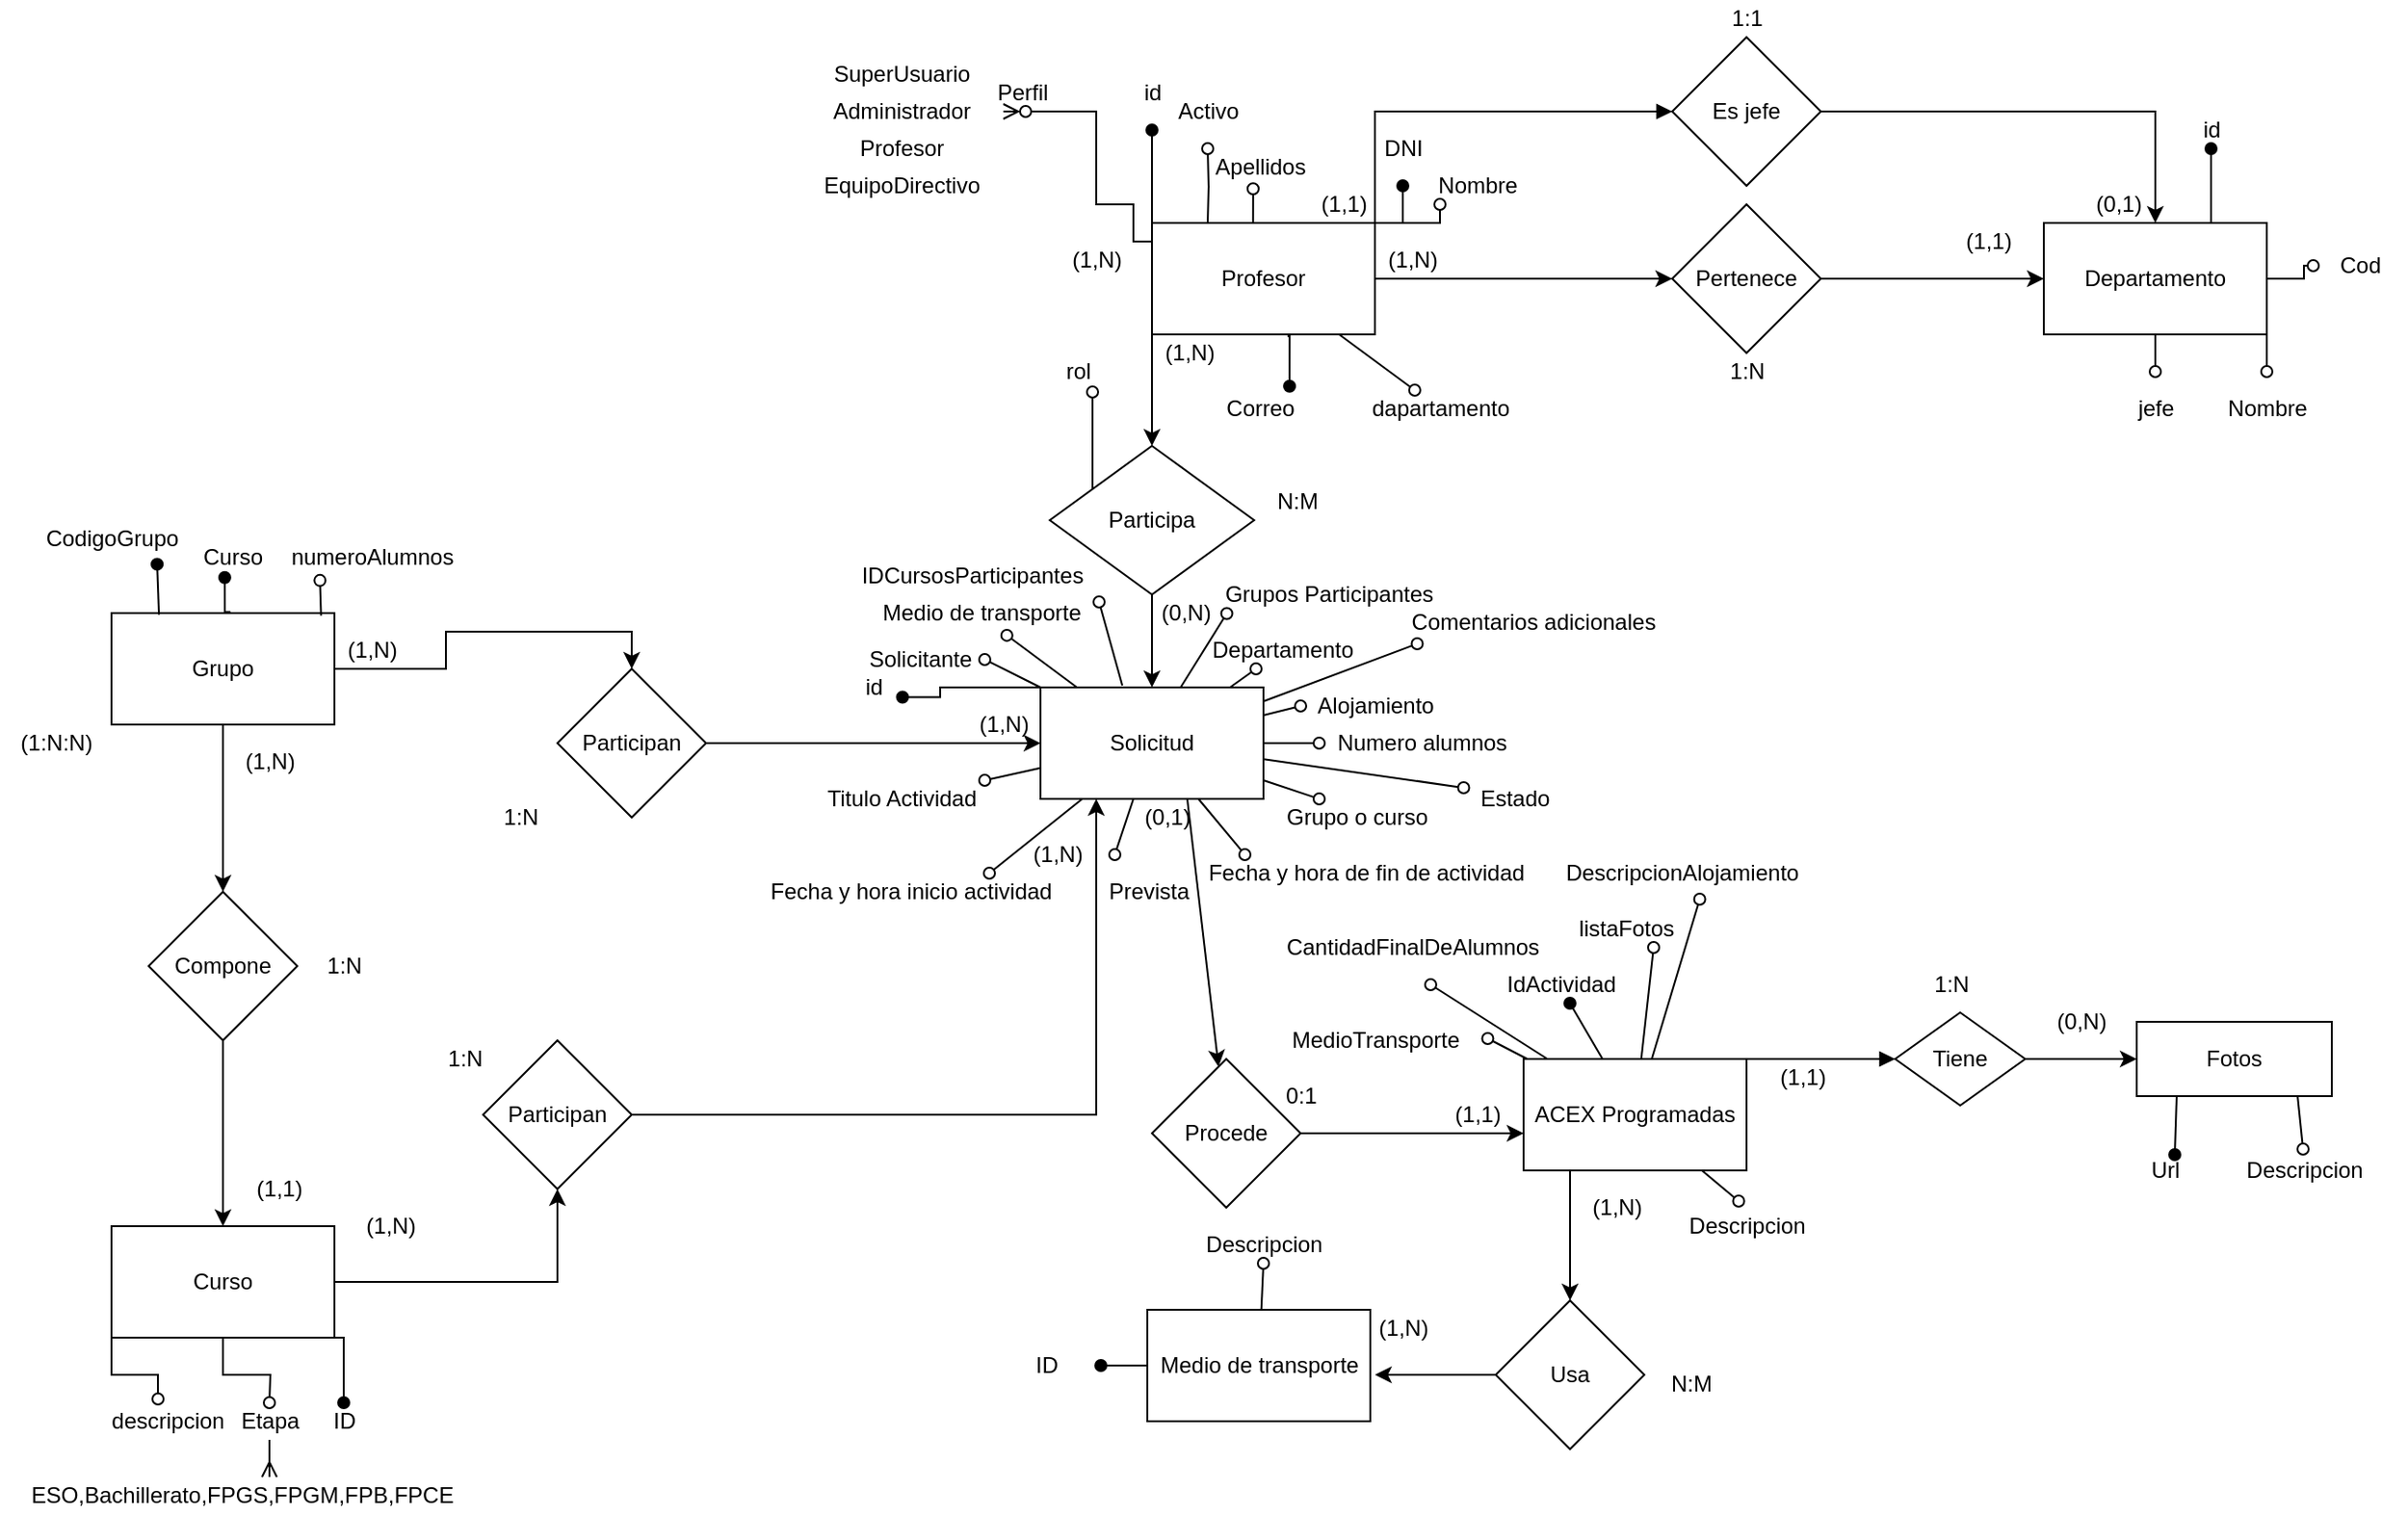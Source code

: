 <mxfile version="19.0.2" type="device"><diagram id="R2lEEEUBdFMjLlhIrx00" name="Page-1"><mxGraphModel dx="3362" dy="1965" grid="1" gridSize="10" guides="1" tooltips="1" connect="1" arrows="1" fold="1" page="1" pageScale="1" pageWidth="850" pageHeight="1100" math="0" shadow="0" extFonts="Permanent Marker^https://fonts.googleapis.com/css?family=Permanent+Marker"><root><mxCell id="0"/><mxCell id="1" parent="0"/><mxCell id="JxSoEKTKCqCzWXoLidXe-54" style="edgeStyle=orthogonalEdgeStyle;rounded=0;orthogonalLoop=1;jettySize=auto;html=1;endArrow=oval;endFill=1;entryX=0.831;entryY=-0.105;entryDx=0;entryDy=0;entryPerimeter=0;exitX=0.608;exitY=1.017;exitDx=0;exitDy=0;exitPerimeter=0;" parent="1" source="JxSoEKTKCqCzWXoLidXe-1" target="JxSoEKTKCqCzWXoLidXe-55" edge="1"><mxGeometry relative="1" as="geometry"><mxPoint x="-730" y="90" as="targetPoint"/></mxGeometry></mxCell><mxCell id="JxSoEKTKCqCzWXoLidXe-56" style="edgeStyle=orthogonalEdgeStyle;rounded=0;orthogonalLoop=1;jettySize=auto;html=1;endArrow=ERzeroToMany;endFill=0;" parent="1" source="JxSoEKTKCqCzWXoLidXe-1" edge="1"><mxGeometry relative="1" as="geometry"><mxPoint x="-770" as="targetPoint"/><Array as="points"><mxPoint x="-700" y="70"/><mxPoint x="-700" y="50"/><mxPoint x="-720" y="50"/><mxPoint x="-720"/></Array></mxGeometry></mxCell><mxCell id="JxSoEKTKCqCzWXoLidXe-62" style="edgeStyle=orthogonalEdgeStyle;rounded=0;orthogonalLoop=1;jettySize=auto;html=1;endArrow=oval;endFill=0;" parent="1" edge="1"><mxGeometry relative="1" as="geometry"><mxPoint x="-660" y="20" as="targetPoint"/><mxPoint x="-660" y="60" as="sourcePoint"/></mxGeometry></mxCell><mxCell id="JxSoEKTKCqCzWXoLidXe-126" style="edgeStyle=none;rounded=0;orthogonalLoop=1;jettySize=auto;html=1;entryX=0;entryY=0.5;entryDx=0;entryDy=0;endArrow=block;endFill=1;exitX=1;exitY=0;exitDx=0;exitDy=0;" parent="1" source="JxSoEKTKCqCzWXoLidXe-1" target="JxSoEKTKCqCzWXoLidXe-2" edge="1"><mxGeometry relative="1" as="geometry"><Array as="points"><mxPoint x="-570"/></Array></mxGeometry></mxCell><mxCell id="JxSoEKTKCqCzWXoLidXe-196" style="edgeStyle=none;rounded=0;orthogonalLoop=1;jettySize=auto;html=1;endArrow=oval;endFill=0;" parent="1" source="JxSoEKTKCqCzWXoLidXe-1" target="JxSoEKTKCqCzWXoLidXe-195" edge="1"><mxGeometry relative="1" as="geometry"/></mxCell><mxCell id="JxSoEKTKCqCzWXoLidXe-1" value="Profesor&lt;br&gt;" style="whiteSpace=wrap;html=1;" parent="1" vertex="1"><mxGeometry x="-690" y="60" width="120" height="60" as="geometry"/></mxCell><mxCell id="JxSoEKTKCqCzWXoLidXe-2" value="Es jefe" style="rhombus;whiteSpace=wrap;html=1;" parent="1" vertex="1"><mxGeometry x="-410" y="-40" width="80" height="80" as="geometry"/></mxCell><mxCell id="JxSoEKTKCqCzWXoLidXe-65" style="edgeStyle=orthogonalEdgeStyle;rounded=0;orthogonalLoop=1;jettySize=auto;html=1;exitX=0.75;exitY=0;exitDx=0;exitDy=0;endArrow=oval;endFill=1;" parent="1" source="JxSoEKTKCqCzWXoLidXe-3" edge="1"><mxGeometry relative="1" as="geometry"><mxPoint x="-120" y="20" as="targetPoint"/></mxGeometry></mxCell><mxCell id="JxSoEKTKCqCzWXoLidXe-69" style="edgeStyle=orthogonalEdgeStyle;rounded=0;orthogonalLoop=1;jettySize=auto;html=1;endArrow=oval;endFill=0;" parent="1" source="JxSoEKTKCqCzWXoLidXe-3" edge="1"><mxGeometry relative="1" as="geometry"><mxPoint x="-150" y="140" as="targetPoint"/></mxGeometry></mxCell><mxCell id="JxSoEKTKCqCzWXoLidXe-70" style="edgeStyle=orthogonalEdgeStyle;rounded=0;orthogonalLoop=1;jettySize=auto;html=1;endArrow=oval;endFill=0;exitX=1;exitY=1;exitDx=0;exitDy=0;" parent="1" source="JxSoEKTKCqCzWXoLidXe-3" edge="1"><mxGeometry relative="1" as="geometry"><mxPoint x="-90" y="140" as="targetPoint"/></mxGeometry></mxCell><mxCell id="nz0Y289A8d1EXAlMqCCZ-2" style="edgeStyle=orthogonalEdgeStyle;rounded=0;orthogonalLoop=1;jettySize=auto;html=1;endArrow=oval;endFill=0;" parent="1" source="JxSoEKTKCqCzWXoLidXe-3" target="nz0Y289A8d1EXAlMqCCZ-1" edge="1"><mxGeometry relative="1" as="geometry"/></mxCell><mxCell id="JxSoEKTKCqCzWXoLidXe-3" value="Departamento" style="rounded=0;whiteSpace=wrap;html=1;" parent="1" vertex="1"><mxGeometry x="-210" y="60" width="120" height="60" as="geometry"/></mxCell><mxCell id="JxSoEKTKCqCzWXoLidXe-105" style="edgeStyle=none;rounded=0;orthogonalLoop=1;jettySize=auto;html=1;entryX=0.5;entryY=0;entryDx=0;entryDy=0;endArrow=classic;endFill=1;" parent="1" target="JxSoEKTKCqCzWXoLidXe-104" edge="1"><mxGeometry relative="1" as="geometry"><mxPoint x="-465" y="570" as="sourcePoint"/></mxGeometry></mxCell><mxCell id="JxSoEKTKCqCzWXoLidXe-121" style="edgeStyle=none;rounded=0;orthogonalLoop=1;jettySize=auto;html=1;entryX=0;entryY=0.5;entryDx=0;entryDy=0;endArrow=block;endFill=1;exitX=1;exitY=0;exitDx=0;exitDy=0;" parent="1" source="JxSoEKTKCqCzWXoLidXe-4" target="JxSoEKTKCqCzWXoLidXe-120" edge="1"><mxGeometry relative="1" as="geometry"><Array as="points"/></mxGeometry></mxCell><mxCell id="JxSoEKTKCqCzWXoLidXe-232" style="edgeStyle=none;rounded=0;orthogonalLoop=1;jettySize=auto;html=1;entryX=0.571;entryY=1;entryDx=0;entryDy=0;entryPerimeter=0;endArrow=oval;endFill=1;" parent="1" source="JxSoEKTKCqCzWXoLidXe-4" target="JxSoEKTKCqCzWXoLidXe-231" edge="1"><mxGeometry relative="1" as="geometry"/></mxCell><mxCell id="JxSoEKTKCqCzWXoLidXe-233" style="edgeStyle=none;rounded=0;orthogonalLoop=1;jettySize=auto;html=1;endArrow=oval;endFill=0;exitX=0.367;exitY=-0.017;exitDx=0;exitDy=0;exitPerimeter=0;entryX=1.031;entryY=1.2;entryDx=0;entryDy=0;entryPerimeter=0;" parent="1" source="JxSoEKTKCqCzWXoLidXe-96" target="JxSoEKTKCqCzWXoLidXe-234" edge="1"><mxGeometry relative="1" as="geometry"><mxPoint x="-520" y="590" as="targetPoint"/></mxGeometry></mxCell><mxCell id="JxSoEKTKCqCzWXoLidXe-235" style="edgeStyle=none;rounded=0;orthogonalLoop=1;jettySize=auto;html=1;endArrow=oval;endFill=0;entryX=0.079;entryY=1.012;entryDx=0;entryDy=0;entryPerimeter=0;exitX=0.621;exitY=0.025;exitDx=0;exitDy=0;exitPerimeter=0;" parent="1" source="JxSoEKTKCqCzWXoLidXe-96" target="JxSoEKTKCqCzWXoLidXe-236" edge="1"><mxGeometry relative="1" as="geometry"><mxPoint x="-330" y="510" as="targetPoint"/></mxGeometry></mxCell><mxCell id="JxSoEKTKCqCzWXoLidXe-263" style="edgeStyle=none;rounded=0;orthogonalLoop=1;jettySize=auto;html=1;endArrow=oval;endFill=0;" parent="1" source="JxSoEKTKCqCzWXoLidXe-4" edge="1"><mxGeometry relative="1" as="geometry"><mxPoint x="-420" y="450" as="targetPoint"/></mxGeometry></mxCell><mxCell id="JxSoEKTKCqCzWXoLidXe-266" style="edgeStyle=none;rounded=0;orthogonalLoop=1;jettySize=auto;html=1;endArrow=oval;endFill=0;entryX=1.052;entryY=0.45;entryDx=0;entryDy=0;entryPerimeter=0;" parent="1" source="JxSoEKTKCqCzWXoLidXe-4" target="JxSoEKTKCqCzWXoLidXe-265" edge="1"><mxGeometry relative="1" as="geometry"><mxPoint x="-520" y="550" as="targetPoint"/></mxGeometry></mxCell><mxCell id="JxSoEKTKCqCzWXoLidXe-267" style="edgeStyle=none;rounded=0;orthogonalLoop=1;jettySize=auto;html=1;endArrow=oval;endFill=0;entryX=0.57;entryY=1.2;entryDx=0;entryDy=0;entryPerimeter=0;" parent="1" source="JxSoEKTKCqCzWXoLidXe-4" target="JxSoEKTKCqCzWXoLidXe-268" edge="1"><mxGeometry relative="1" as="geometry"><mxPoint x="-380" y="430" as="targetPoint"/></mxGeometry></mxCell><mxCell id="JxSoEKTKCqCzWXoLidXe-269" style="edgeStyle=none;rounded=0;orthogonalLoop=1;jettySize=auto;html=1;endArrow=oval;endFill=0;entryX=0.447;entryY=-0.175;entryDx=0;entryDy=0;entryPerimeter=0;" parent="1" source="JxSoEKTKCqCzWXoLidXe-4" target="JxSoEKTKCqCzWXoLidXe-270" edge="1"><mxGeometry relative="1" as="geometry"><mxPoint x="-440" y="590" as="targetPoint"/></mxGeometry></mxCell><mxCell id="JxSoEKTKCqCzWXoLidXe-272" style="edgeStyle=none;rounded=0;orthogonalLoop=1;jettySize=auto;html=1;endArrow=oval;endFill=0;" parent="1" source="JxSoEKTKCqCzWXoLidXe-4" edge="1"><mxGeometry relative="1" as="geometry"><mxPoint x="-540" y="470" as="targetPoint"/></mxGeometry></mxCell><mxCell id="JxSoEKTKCqCzWXoLidXe-4" value="ACEX Programadas" style="whiteSpace=wrap;html=1;" parent="1" vertex="1"><mxGeometry x="-490" y="510" width="120" height="60" as="geometry"/></mxCell><mxCell id="qPBeBqtvpuFRWFY06QNm-8" style="edgeStyle=orthogonalEdgeStyle;rounded=0;orthogonalLoop=1;jettySize=auto;html=1;entryX=0.767;entryY=1.05;entryDx=0;entryDy=0;entryPerimeter=0;endArrow=oval;endFill=0;" parent="1" source="JxSoEKTKCqCzWXoLidXe-5" target="qPBeBqtvpuFRWFY06QNm-1" edge="1"><mxGeometry relative="1" as="geometry"><Array as="points"><mxPoint x="-722" y="180"/><mxPoint x="-722" y="180"/></Array></mxGeometry></mxCell><mxCell id="JxSoEKTKCqCzWXoLidXe-5" value="Participa" style="rhombus;whiteSpace=wrap;html=1;" parent="1" vertex="1"><mxGeometry x="-745" y="180" width="110" height="80" as="geometry"/></mxCell><mxCell id="qPBeBqtvpuFRWFY06QNm-18" style="edgeStyle=orthogonalEdgeStyle;rounded=0;orthogonalLoop=1;jettySize=auto;html=1;entryX=0.5;entryY=0;entryDx=0;entryDy=0;endArrow=classic;endFill=1;" parent="1" source="JxSoEKTKCqCzWXoLidXe-11" target="qPBeBqtvpuFRWFY06QNm-15" edge="1"><mxGeometry relative="1" as="geometry"/></mxCell><mxCell id="JxSoEKTKCqCzWXoLidXe-11" value="Grupo&lt;br&gt;" style="whiteSpace=wrap;html=1;" parent="1" vertex="1"><mxGeometry x="-1250" y="270" width="120" height="60" as="geometry"/></mxCell><mxCell id="JxSoEKTKCqCzWXoLidXe-12" value="Compone&lt;br&gt;" style="rhombus;whiteSpace=wrap;html=1;" parent="1" vertex="1"><mxGeometry x="-1230" y="420" width="80" height="80" as="geometry"/></mxCell><mxCell id="JxSoEKTKCqCzWXoLidXe-73" style="edgeStyle=orthogonalEdgeStyle;rounded=0;orthogonalLoop=1;jettySize=auto;html=1;endArrow=oval;endFill=0;" parent="1" source="JxSoEKTKCqCzWXoLidXe-13" edge="1"><mxGeometry relative="1" as="geometry"><mxPoint x="-1165" y="695" as="targetPoint"/></mxGeometry></mxCell><mxCell id="JxSoEKTKCqCzWXoLidXe-76" style="edgeStyle=orthogonalEdgeStyle;rounded=0;orthogonalLoop=1;jettySize=auto;html=1;endArrow=oval;endFill=0;exitX=0;exitY=1;exitDx=0;exitDy=0;entryX=0.438;entryY=-0.1;entryDx=0;entryDy=0;entryPerimeter=0;" parent="1" source="JxSoEKTKCqCzWXoLidXe-13" target="JxSoEKTKCqCzWXoLidXe-75" edge="1"><mxGeometry relative="1" as="geometry"><mxPoint x="-1225" y="685" as="targetPoint"/></mxGeometry></mxCell><mxCell id="qPBeBqtvpuFRWFY06QNm-17" style="edgeStyle=orthogonalEdgeStyle;rounded=0;orthogonalLoop=1;jettySize=auto;html=1;endArrow=classic;endFill=1;" parent="1" source="JxSoEKTKCqCzWXoLidXe-13" target="qPBeBqtvpuFRWFY06QNm-16" edge="1"><mxGeometry relative="1" as="geometry"/></mxCell><mxCell id="JxSoEKTKCqCzWXoLidXe-13" value="Curso" style="whiteSpace=wrap;html=1;rotation=0;" parent="1" vertex="1"><mxGeometry x="-1250" y="600" width="120" height="60" as="geometry"/></mxCell><mxCell id="JxSoEKTKCqCzWXoLidXe-15" value="" style="endArrow=classic;html=1;rounded=0;entryX=0.5;entryY=0;entryDx=0;entryDy=0;exitX=1;exitY=0.5;exitDx=0;exitDy=0;" parent="1" source="JxSoEKTKCqCzWXoLidXe-2" target="JxSoEKTKCqCzWXoLidXe-3" edge="1"><mxGeometry width="50" height="50" relative="1" as="geometry"><mxPoint x="-440" y="380" as="sourcePoint"/><mxPoint x="-390" y="330" as="targetPoint"/><Array as="points"><mxPoint x="-150"/></Array></mxGeometry></mxCell><mxCell id="JxSoEKTKCqCzWXoLidXe-16" value="Pertenece" style="rhombus;whiteSpace=wrap;html=1;" parent="1" vertex="1"><mxGeometry x="-410" y="50" width="80" height="80" as="geometry"/></mxCell><mxCell id="JxSoEKTKCqCzWXoLidXe-17" value="" style="endArrow=classic;html=1;rounded=0;entryX=0;entryY=0.5;entryDx=0;entryDy=0;exitX=1;exitY=0.5;exitDx=0;exitDy=0;" parent="1" source="JxSoEKTKCqCzWXoLidXe-1" target="JxSoEKTKCqCzWXoLidXe-16" edge="1"><mxGeometry width="50" height="50" relative="1" as="geometry"><mxPoint x="390" y="430" as="sourcePoint"/><mxPoint x="440" y="380" as="targetPoint"/></mxGeometry></mxCell><mxCell id="JxSoEKTKCqCzWXoLidXe-18" value="" style="endArrow=classic;html=1;rounded=0;entryX=0;entryY=0.5;entryDx=0;entryDy=0;exitX=1;exitY=0.5;exitDx=0;exitDy=0;" parent="1" source="JxSoEKTKCqCzWXoLidXe-16" target="JxSoEKTKCqCzWXoLidXe-3" edge="1"><mxGeometry width="50" height="50" relative="1" as="geometry"><mxPoint x="-440" y="380" as="sourcePoint"/><mxPoint x="-390" y="330" as="targetPoint"/></mxGeometry></mxCell><mxCell id="JxSoEKTKCqCzWXoLidXe-21" value="" style="endArrow=classic;html=1;rounded=0;exitX=0.5;exitY=1;exitDx=0;exitDy=0;entryX=0.5;entryY=0;entryDx=0;entryDy=0;" parent="1" source="JxSoEKTKCqCzWXoLidXe-5" target="JxSoEKTKCqCzWXoLidXe-96" edge="1"><mxGeometry width="50" height="50" relative="1" as="geometry"><mxPoint x="-390" y="320" as="sourcePoint"/><mxPoint x="-770" y="290" as="targetPoint"/></mxGeometry></mxCell><mxCell id="JxSoEKTKCqCzWXoLidXe-25" value="" style="endArrow=classic;html=1;rounded=0;entryX=0.5;entryY=0;entryDx=0;entryDy=0;exitX=0.5;exitY=1;exitDx=0;exitDy=0;" parent="1" source="JxSoEKTKCqCzWXoLidXe-11" target="JxSoEKTKCqCzWXoLidXe-12" edge="1"><mxGeometry width="50" height="50" relative="1" as="geometry"><mxPoint x="-1185" y="320" as="sourcePoint"/><mxPoint x="-930" y="120" as="targetPoint"/></mxGeometry></mxCell><mxCell id="JxSoEKTKCqCzWXoLidXe-26" value="" style="endArrow=classic;html=1;rounded=0;exitX=0.5;exitY=1;exitDx=0;exitDy=0;entryX=0.5;entryY=0;entryDx=0;entryDy=0;" parent="1" source="JxSoEKTKCqCzWXoLidXe-12" target="JxSoEKTKCqCzWXoLidXe-13" edge="1"><mxGeometry width="50" height="50" relative="1" as="geometry"><mxPoint x="-1062" y="635" as="sourcePoint"/><mxPoint x="-1190" y="600" as="targetPoint"/></mxGeometry></mxCell><mxCell id="JxSoEKTKCqCzWXoLidXe-33" value="" style="endArrow=classic;html=1;rounded=0;entryX=0.5;entryY=0;entryDx=0;entryDy=0;exitX=0;exitY=1;exitDx=0;exitDy=0;" parent="1" source="JxSoEKTKCqCzWXoLidXe-1" target="JxSoEKTKCqCzWXoLidXe-5" edge="1"><mxGeometry width="50" height="50" relative="1" as="geometry"><mxPoint x="90" y="260" as="sourcePoint"/><mxPoint x="140" y="210" as="targetPoint"/></mxGeometry></mxCell><mxCell id="JxSoEKTKCqCzWXoLidXe-46" style="edgeStyle=orthogonalEdgeStyle;rounded=0;orthogonalLoop=1;jettySize=auto;html=1;endArrow=oval;endFill=1;" parent="1" edge="1"><mxGeometry relative="1" as="geometry"><mxPoint x="-555" y="40.0" as="targetPoint"/><mxPoint x="-570" y="60" as="sourcePoint"/></mxGeometry></mxCell><mxCell id="JxSoEKTKCqCzWXoLidXe-48" style="edgeStyle=orthogonalEdgeStyle;rounded=0;orthogonalLoop=1;jettySize=auto;html=1;endArrow=oval;endFill=0;exitX=1;exitY=0.5;exitDx=0;exitDy=0;" parent="1" source="JxSoEKTKCqCzWXoLidXe-1" edge="1"><mxGeometry relative="1" as="geometry"><mxPoint x="-535" y="50.0" as="targetPoint"/><Array as="points"><mxPoint x="-570" y="60"/><mxPoint x="-535" y="60"/></Array><mxPoint x="-534.947" y="90.0" as="sourcePoint"/></mxGeometry></mxCell><mxCell id="JxSoEKTKCqCzWXoLidXe-47" value="DNI" style="text;html=1;align=center;verticalAlign=middle;resizable=0;points=[];autosize=1;strokeColor=none;fillColor=none;" parent="1" vertex="1"><mxGeometry x="-575" y="10.0" width="40" height="20" as="geometry"/></mxCell><mxCell id="JxSoEKTKCqCzWXoLidXe-49" value="Nombre" style="text;html=1;align=center;verticalAlign=middle;resizable=0;points=[];autosize=1;strokeColor=none;fillColor=none;" parent="1" vertex="1"><mxGeometry x="-545" y="30.0" width="60" height="20" as="geometry"/></mxCell><mxCell id="JxSoEKTKCqCzWXoLidXe-50" style="edgeStyle=orthogonalEdgeStyle;rounded=0;orthogonalLoop=1;jettySize=auto;html=1;endArrow=oval;endFill=0;entryX=0.449;entryY=1.082;entryDx=0;entryDy=0;entryPerimeter=0;" parent="1" target="JxSoEKTKCqCzWXoLidXe-51" edge="1"><mxGeometry relative="1" as="geometry"><mxPoint x="-585" y="50.0" as="targetPoint"/><mxPoint x="-598" y="60" as="sourcePoint"/><Array as="points"><mxPoint x="-585" y="60"/><mxPoint x="-598" y="60"/></Array></mxGeometry></mxCell><mxCell id="JxSoEKTKCqCzWXoLidXe-51" value="Apellidos" style="text;html=1;align=center;verticalAlign=middle;resizable=0;points=[];autosize=1;strokeColor=none;fillColor=none;" parent="1" vertex="1"><mxGeometry x="-662.5" y="20.0" width="60" height="20" as="geometry"/></mxCell><mxCell id="JxSoEKTKCqCzWXoLidXe-52" style="edgeStyle=orthogonalEdgeStyle;rounded=0;orthogonalLoop=1;jettySize=auto;html=1;endArrow=oval;endFill=1;" parent="1" edge="1"><mxGeometry relative="1" as="geometry"><mxPoint x="-690" y="10" as="targetPoint"/><mxPoint x="-690" y="60" as="sourcePoint"/></mxGeometry></mxCell><mxCell id="JxSoEKTKCqCzWXoLidXe-53" value="id" style="text;html=1;align=center;verticalAlign=middle;resizable=0;points=[];autosize=1;strokeColor=none;fillColor=none;" parent="1" vertex="1"><mxGeometry x="-700" y="-20" width="20" height="20" as="geometry"/></mxCell><mxCell id="JxSoEKTKCqCzWXoLidXe-55" value="Correo" style="text;html=1;align=center;verticalAlign=middle;resizable=0;points=[];autosize=1;strokeColor=none;fillColor=none;" parent="1" vertex="1"><mxGeometry x="-657.5" y="150" width="50" height="20" as="geometry"/></mxCell><mxCell id="JxSoEKTKCqCzWXoLidXe-57" value="SuperUsuario" style="text;html=1;align=center;verticalAlign=middle;resizable=0;points=[];autosize=1;strokeColor=none;fillColor=none;" parent="1" vertex="1"><mxGeometry x="-870" y="-30" width="90" height="20" as="geometry"/></mxCell><mxCell id="JxSoEKTKCqCzWXoLidXe-59" value="Administrador" style="text;html=1;align=center;verticalAlign=middle;resizable=0;points=[];autosize=1;strokeColor=none;fillColor=none;" parent="1" vertex="1"><mxGeometry x="-870" y="-10" width="90" height="20" as="geometry"/></mxCell><mxCell id="JxSoEKTKCqCzWXoLidXe-60" value="EquipoDirectivo" style="text;html=1;align=center;verticalAlign=middle;resizable=0;points=[];autosize=1;strokeColor=none;fillColor=none;" parent="1" vertex="1"><mxGeometry x="-875" y="30" width="100" height="20" as="geometry"/></mxCell><mxCell id="JxSoEKTKCqCzWXoLidXe-61" value="Profesor" style="text;html=1;align=center;verticalAlign=middle;resizable=0;points=[];autosize=1;strokeColor=none;fillColor=none;" parent="1" vertex="1"><mxGeometry x="-855" y="10" width="60" height="20" as="geometry"/></mxCell><mxCell id="JxSoEKTKCqCzWXoLidXe-63" value="Activo" style="text;html=1;align=center;verticalAlign=middle;resizable=0;points=[];autosize=1;strokeColor=none;fillColor=none;" parent="1" vertex="1"><mxGeometry x="-685" y="-10" width="50" height="20" as="geometry"/></mxCell><mxCell id="JxSoEKTKCqCzWXoLidXe-64" value="id" style="text;html=1;align=center;verticalAlign=middle;resizable=0;points=[];autosize=1;strokeColor=none;fillColor=none;" parent="1" vertex="1"><mxGeometry x="-130" width="20" height="20" as="geometry"/></mxCell><mxCell id="JxSoEKTKCqCzWXoLidXe-66" value="jefe" style="text;html=1;align=center;verticalAlign=middle;resizable=0;points=[];autosize=1;strokeColor=none;fillColor=none;" parent="1" vertex="1"><mxGeometry x="-165" y="150" width="30" height="20" as="geometry"/></mxCell><mxCell id="JxSoEKTKCqCzWXoLidXe-72" value="Nombre" style="text;html=1;align=center;verticalAlign=middle;resizable=0;points=[];autosize=1;strokeColor=none;fillColor=none;" parent="1" vertex="1"><mxGeometry x="-120" y="150" width="60" height="20" as="geometry"/></mxCell><mxCell id="JxSoEKTKCqCzWXoLidXe-82" style="edgeStyle=orthogonalEdgeStyle;rounded=0;orthogonalLoop=1;jettySize=auto;html=1;endArrow=ERmany;endFill=0;" parent="1" source="JxSoEKTKCqCzWXoLidXe-74" edge="1"><mxGeometry relative="1" as="geometry"><mxPoint x="-1165" y="735" as="targetPoint"/></mxGeometry></mxCell><mxCell id="JxSoEKTKCqCzWXoLidXe-74" value="Etapa" style="text;html=1;align=center;verticalAlign=middle;resizable=0;points=[];autosize=1;strokeColor=none;fillColor=none;" parent="1" vertex="1"><mxGeometry x="-1190" y="695" width="50" height="20" as="geometry"/></mxCell><mxCell id="JxSoEKTKCqCzWXoLidXe-75" value="descripcion" style="text;html=1;align=center;verticalAlign=middle;resizable=0;points=[];autosize=1;strokeColor=none;fillColor=none;" parent="1" vertex="1"><mxGeometry x="-1260" y="695" width="80" height="20" as="geometry"/></mxCell><mxCell id="JxSoEKTKCqCzWXoLidXe-79" style="edgeStyle=orthogonalEdgeStyle;rounded=0;orthogonalLoop=1;jettySize=auto;html=1;endArrow=oval;endFill=1;" parent="1" edge="1"><mxGeometry relative="1" as="geometry"><mxPoint x="-1125" y="695" as="targetPoint"/><mxPoint x="-1130" y="660" as="sourcePoint"/></mxGeometry></mxCell><mxCell id="JxSoEKTKCqCzWXoLidXe-81" value="ID" style="text;html=1;align=center;verticalAlign=middle;resizable=0;points=[];autosize=1;strokeColor=none;fillColor=none;" parent="1" vertex="1"><mxGeometry x="-1140" y="695" width="30" height="20" as="geometry"/></mxCell><mxCell id="JxSoEKTKCqCzWXoLidXe-83" value="ESO,Bachillerato,FPGS,FPGM,FPB,FPCE" style="text;html=1;align=center;verticalAlign=middle;resizable=0;points=[];autosize=1;strokeColor=none;fillColor=none;" parent="1" vertex="1"><mxGeometry x="-1300" y="735" width="240" height="20" as="geometry"/></mxCell><mxCell id="JxSoEKTKCqCzWXoLidXe-84" value="Perfil" style="text;html=1;align=center;verticalAlign=middle;resizable=0;points=[];autosize=1;strokeColor=none;fillColor=none;" parent="1" vertex="1"><mxGeometry x="-780" y="-20" width="40" height="20" as="geometry"/></mxCell><mxCell id="JxSoEKTKCqCzWXoLidXe-85" value="numeroAlumnos" style="text;html=1;align=center;verticalAlign=middle;resizable=0;points=[];autosize=1;strokeColor=none;fillColor=none;" parent="1" vertex="1"><mxGeometry x="-1160" y="230" width="100" height="20" as="geometry"/></mxCell><mxCell id="JxSoEKTKCqCzWXoLidXe-86" value="Curso" style="text;html=1;align=center;verticalAlign=middle;resizable=0;points=[];autosize=1;strokeColor=none;fillColor=none;" parent="1" vertex="1"><mxGeometry x="-1210" y="230" width="50" height="20" as="geometry"/></mxCell><mxCell id="JxSoEKTKCqCzWXoLidXe-87" value="CodigoGrupo" style="text;html=1;align=center;verticalAlign=middle;resizable=0;points=[];autosize=1;strokeColor=none;fillColor=none;" parent="1" vertex="1"><mxGeometry x="-1295" y="220" width="90" height="20" as="geometry"/></mxCell><mxCell id="JxSoEKTKCqCzWXoLidXe-90" style="edgeStyle=orthogonalEdgeStyle;rounded=0;orthogonalLoop=1;jettySize=auto;html=1;endArrow=oval;endFill=1;exitX=0.534;exitY=-0.011;exitDx=0;exitDy=0;entryX=0.419;entryY=1.044;entryDx=0;entryDy=0;entryPerimeter=0;exitPerimeter=0;" parent="1" source="JxSoEKTKCqCzWXoLidXe-11" target="JxSoEKTKCqCzWXoLidXe-86" edge="1"><mxGeometry relative="1" as="geometry"><mxPoint x="-1190.46" y="228" as="targetPoint"/><mxPoint x="-1190.5" y="200" as="sourcePoint"/></mxGeometry></mxCell><mxCell id="JxSoEKTKCqCzWXoLidXe-91" style="edgeStyle=orthogonalEdgeStyle;rounded=0;orthogonalLoop=1;jettySize=auto;html=1;endArrow=oval;endFill=0;exitX=0.94;exitY=0.023;exitDx=0;exitDy=0;entryX=0.222;entryY=1.121;entryDx=0;entryDy=0;entryPerimeter=0;exitPerimeter=0;" parent="1" source="JxSoEKTKCqCzWXoLidXe-11" target="JxSoEKTKCqCzWXoLidXe-85" edge="1"><mxGeometry relative="1" as="geometry"><mxPoint x="-1129.96" y="228" as="targetPoint"/><mxPoint x="-1130" y="200" as="sourcePoint"/></mxGeometry></mxCell><mxCell id="JxSoEKTKCqCzWXoLidXe-92" style="edgeStyle=orthogonalEdgeStyle;rounded=0;orthogonalLoop=1;jettySize=auto;html=1;endArrow=oval;endFill=1;exitX=0.213;exitY=0.015;exitDx=0;exitDy=0;entryX=0.773;entryY=1.185;entryDx=0;entryDy=0;entryPerimeter=0;exitPerimeter=0;" parent="1" source="JxSoEKTKCqCzWXoLidXe-11" target="JxSoEKTKCqCzWXoLidXe-87" edge="1"><mxGeometry relative="1" as="geometry"><mxPoint x="-1230" y="210" as="targetPoint"/><mxPoint x="-1230" y="200" as="sourcePoint"/></mxGeometry></mxCell><mxCell id="JxSoEKTKCqCzWXoLidXe-99" style="rounded=0;orthogonalLoop=1;jettySize=auto;html=1;endArrow=classic;endFill=1;" parent="1" target="JxSoEKTKCqCzWXoLidXe-98" edge="1"><mxGeometry relative="1" as="geometry"><mxPoint x="-671" y="370" as="sourcePoint"/></mxGeometry></mxCell><mxCell id="JxSoEKTKCqCzWXoLidXe-149" style="edgeStyle=none;rounded=0;orthogonalLoop=1;jettySize=auto;html=1;endArrow=oval;endFill=0;entryX=1;entryY=0.5;entryDx=0;entryDy=0;entryPerimeter=0;" parent="1" source="JxSoEKTKCqCzWXoLidXe-96" target="JxSoEKTKCqCzWXoLidXe-150" edge="1"><mxGeometry relative="1" as="geometry"><mxPoint x="-790.0" y="340" as="targetPoint"/></mxGeometry></mxCell><mxCell id="JxSoEKTKCqCzWXoLidXe-151" style="edgeStyle=none;rounded=0;orthogonalLoop=1;jettySize=auto;html=1;endArrow=oval;endFill=0;" parent="1" source="JxSoEKTKCqCzWXoLidXe-96" target="JxSoEKTKCqCzWXoLidXe-152" edge="1"><mxGeometry relative="1" as="geometry"><mxPoint x="-780.0" y="310" as="targetPoint"/></mxGeometry></mxCell><mxCell id="JxSoEKTKCqCzWXoLidXe-153" style="edgeStyle=none;rounded=0;orthogonalLoop=1;jettySize=auto;html=1;endArrow=oval;endFill=0;" parent="1" source="JxSoEKTKCqCzWXoLidXe-96" edge="1"><mxGeometry relative="1" as="geometry"><mxPoint x="-780.0" y="360" as="targetPoint"/></mxGeometry></mxCell><mxCell id="JxSoEKTKCqCzWXoLidXe-155" style="edgeStyle=none;rounded=0;orthogonalLoop=1;jettySize=auto;html=1;endArrow=oval;endFill=0;" parent="1" source="JxSoEKTKCqCzWXoLidXe-96" edge="1"><mxGeometry relative="1" as="geometry"><mxPoint x="-710" y="400" as="targetPoint"/></mxGeometry></mxCell><mxCell id="JxSoEKTKCqCzWXoLidXe-157" style="edgeStyle=none;rounded=0;orthogonalLoop=1;jettySize=auto;html=1;endArrow=oval;endFill=0;entryX=0.62;entryY=1.098;entryDx=0;entryDy=0;entryPerimeter=0;" parent="1" source="JxSoEKTKCqCzWXoLidXe-96" target="JxSoEKTKCqCzWXoLidXe-158" edge="1"><mxGeometry relative="1" as="geometry"><mxPoint x="-750" y="290.0" as="targetPoint"/></mxGeometry></mxCell><mxCell id="JxSoEKTKCqCzWXoLidXe-160" style="edgeStyle=none;rounded=0;orthogonalLoop=1;jettySize=auto;html=1;entryX=0.75;entryY=0;entryDx=0;entryDy=0;entryPerimeter=0;endArrow=oval;endFill=0;" parent="1" source="JxSoEKTKCqCzWXoLidXe-96" target="JxSoEKTKCqCzWXoLidXe-159" edge="1"><mxGeometry relative="1" as="geometry"/></mxCell><mxCell id="JxSoEKTKCqCzWXoLidXe-161" style="edgeStyle=none;rounded=0;orthogonalLoop=1;jettySize=auto;html=1;endArrow=oval;endFill=0;" parent="1" source="JxSoEKTKCqCzWXoLidXe-96" edge="1"><mxGeometry relative="1" as="geometry"><mxPoint x="-640" y="400" as="targetPoint"/></mxGeometry></mxCell><mxCell id="JxSoEKTKCqCzWXoLidXe-164" style="edgeStyle=none;rounded=0;orthogonalLoop=1;jettySize=auto;html=1;endArrow=oval;endFill=0;" parent="1" source="JxSoEKTKCqCzWXoLidXe-96" edge="1"><mxGeometry relative="1" as="geometry"><mxPoint x="-600" y="370" as="targetPoint"/></mxGeometry></mxCell><mxCell id="JxSoEKTKCqCzWXoLidXe-166" style="edgeStyle=none;rounded=0;orthogonalLoop=1;jettySize=auto;html=1;endArrow=oval;endFill=0;" parent="1" source="JxSoEKTKCqCzWXoLidXe-96" edge="1"><mxGeometry relative="1" as="geometry"><mxPoint x="-600" y="340.0" as="targetPoint"/></mxGeometry></mxCell><mxCell id="JxSoEKTKCqCzWXoLidXe-168" style="edgeStyle=none;rounded=0;orthogonalLoop=1;jettySize=auto;html=1;endArrow=oval;endFill=0;" parent="1" source="JxSoEKTKCqCzWXoLidXe-96" edge="1"><mxGeometry relative="1" as="geometry"><mxPoint x="-610" y="320.0" as="targetPoint"/></mxGeometry></mxCell><mxCell id="JxSoEKTKCqCzWXoLidXe-175" style="edgeStyle=none;rounded=0;orthogonalLoop=1;jettySize=auto;html=1;entryX=0.085;entryY=1.075;entryDx=0;entryDy=0;entryPerimeter=0;endArrow=oval;endFill=0;" parent="1" source="JxSoEKTKCqCzWXoLidXe-96" target="JxSoEKTKCqCzWXoLidXe-174" edge="1"><mxGeometry relative="1" as="geometry"/></mxCell><mxCell id="JxSoEKTKCqCzWXoLidXe-274" style="edgeStyle=none;rounded=0;orthogonalLoop=1;jettySize=auto;html=1;entryX=-0.045;entryY=0.2;entryDx=0;entryDy=0;entryPerimeter=0;endArrow=oval;endFill=0;" parent="1" source="JxSoEKTKCqCzWXoLidXe-96" target="JxSoEKTKCqCzWXoLidXe-273" edge="1"><mxGeometry relative="1" as="geometry"/></mxCell><mxCell id="qPBeBqtvpuFRWFY06QNm-26" style="edgeStyle=orthogonalEdgeStyle;rounded=0;orthogonalLoop=1;jettySize=auto;html=1;entryX=1.287;entryY=0.762;entryDx=0;entryDy=0;entryPerimeter=0;endArrow=oval;endFill=1;" parent="1" source="JxSoEKTKCqCzWXoLidXe-96" target="qPBeBqtvpuFRWFY06QNm-24" edge="1"><mxGeometry relative="1" as="geometry"><Array as="points"><mxPoint x="-804" y="310"/></Array></mxGeometry></mxCell><mxCell id="JxSoEKTKCqCzWXoLidXe-96" value="Solicitud" style="whiteSpace=wrap;html=1;" parent="1" vertex="1"><mxGeometry x="-750" y="310" width="120" height="60" as="geometry"/></mxCell><mxCell id="JxSoEKTKCqCzWXoLidXe-102" style="rounded=0;orthogonalLoop=1;jettySize=auto;html=1;entryX=0;entryY=0.667;entryDx=0;entryDy=0;endArrow=classic;endFill=1;entryPerimeter=0;" parent="1" source="JxSoEKTKCqCzWXoLidXe-98" target="JxSoEKTKCqCzWXoLidXe-4" edge="1"><mxGeometry relative="1" as="geometry"/></mxCell><mxCell id="JxSoEKTKCqCzWXoLidXe-98" value="Procede" style="rhombus;whiteSpace=wrap;html=1;" parent="1" vertex="1"><mxGeometry x="-690" y="510" width="80" height="80" as="geometry"/></mxCell><mxCell id="JxSoEKTKCqCzWXoLidXe-108" style="edgeStyle=none;rounded=0;orthogonalLoop=1;jettySize=auto;html=1;endArrow=oval;endFill=0;" parent="1" source="JxSoEKTKCqCzWXoLidXe-103" edge="1"><mxGeometry relative="1" as="geometry"><mxPoint x="-630" y="620" as="targetPoint"/></mxGeometry></mxCell><mxCell id="JxSoEKTKCqCzWXoLidXe-110" style="edgeStyle=none;rounded=0;orthogonalLoop=1;jettySize=auto;html=1;endArrow=oval;endFill=1;" parent="1" source="JxSoEKTKCqCzWXoLidXe-103" edge="1"><mxGeometry relative="1" as="geometry"><mxPoint x="-717.5" y="675" as="targetPoint"/></mxGeometry></mxCell><mxCell id="JxSoEKTKCqCzWXoLidXe-103" value="Medio de transporte" style="whiteSpace=wrap;html=1;" parent="1" vertex="1"><mxGeometry x="-692.5" y="645" width="120" height="60" as="geometry"/></mxCell><mxCell id="JxSoEKTKCqCzWXoLidXe-107" style="edgeStyle=none;rounded=0;orthogonalLoop=1;jettySize=auto;html=1;endArrow=classic;endFill=1;" parent="1" source="JxSoEKTKCqCzWXoLidXe-104" edge="1"><mxGeometry relative="1" as="geometry"><mxPoint x="-570" y="680" as="targetPoint"/></mxGeometry></mxCell><mxCell id="JxSoEKTKCqCzWXoLidXe-104" value="Usa" style="rhombus;whiteSpace=wrap;html=1;" parent="1" vertex="1"><mxGeometry x="-505" y="640" width="80" height="80" as="geometry"/></mxCell><mxCell id="JxSoEKTKCqCzWXoLidXe-109" value="Descripcion" style="text;html=1;align=center;verticalAlign=middle;resizable=0;points=[];autosize=1;strokeColor=none;fillColor=none;" parent="1" vertex="1"><mxGeometry x="-670" y="600" width="80" height="20" as="geometry"/></mxCell><mxCell id="JxSoEKTKCqCzWXoLidXe-111" value="ID" style="text;html=1;align=center;verticalAlign=middle;resizable=0;points=[];autosize=1;strokeColor=none;fillColor=none;" parent="1" vertex="1"><mxGeometry x="-762.5" y="665" width="30" height="20" as="geometry"/></mxCell><mxCell id="JxSoEKTKCqCzWXoLidXe-133" style="edgeStyle=none;rounded=0;orthogonalLoop=1;jettySize=auto;html=1;entryX=0.494;entryY=-0.075;entryDx=0;entryDy=0;entryPerimeter=0;endArrow=oval;endFill=0;exitX=0.824;exitY=0.988;exitDx=0;exitDy=0;exitPerimeter=0;" parent="1" source="JxSoEKTKCqCzWXoLidXe-119" target="JxSoEKTKCqCzWXoLidXe-132" edge="1"><mxGeometry relative="1" as="geometry"/></mxCell><mxCell id="JxSoEKTKCqCzWXoLidXe-134" style="edgeStyle=none;rounded=0;orthogonalLoop=1;jettySize=auto;html=1;entryX=0.683;entryY=0.075;entryDx=0;entryDy=0;entryPerimeter=0;endArrow=oval;endFill=1;exitX=0.205;exitY=0.988;exitDx=0;exitDy=0;exitPerimeter=0;" parent="1" source="JxSoEKTKCqCzWXoLidXe-119" target="JxSoEKTKCqCzWXoLidXe-130" edge="1"><mxGeometry relative="1" as="geometry"/></mxCell><mxCell id="JxSoEKTKCqCzWXoLidXe-119" value="Fotos" style="whiteSpace=wrap;html=1;" parent="1" vertex="1"><mxGeometry x="-160.0" y="490" width="105" height="40" as="geometry"/></mxCell><mxCell id="JxSoEKTKCqCzWXoLidXe-120" value="Tiene" style="rhombus;whiteSpace=wrap;html=1;" parent="1" vertex="1"><mxGeometry x="-290" y="485" width="70" height="50" as="geometry"/></mxCell><mxCell id="JxSoEKTKCqCzWXoLidXe-130" value="Url" style="text;html=1;align=center;verticalAlign=middle;resizable=0;points=[];autosize=1;strokeColor=none;fillColor=none;" parent="1" vertex="1"><mxGeometry x="-160.0" y="560" width="30" height="20" as="geometry"/></mxCell><mxCell id="JxSoEKTKCqCzWXoLidXe-132" value="Descripcion" style="text;html=1;align=center;verticalAlign=middle;resizable=0;points=[];autosize=1;strokeColor=none;fillColor=none;" parent="1" vertex="1"><mxGeometry x="-110.0" y="560" width="80" height="20" as="geometry"/></mxCell><mxCell id="JxSoEKTKCqCzWXoLidXe-150" value="Solicitante" style="text;html=1;align=center;verticalAlign=middle;resizable=0;points=[];autosize=1;strokeColor=none;fillColor=none;" parent="1" vertex="1"><mxGeometry x="-850" y="285" width="70" height="20" as="geometry"/></mxCell><mxCell id="JxSoEKTKCqCzWXoLidXe-152" value="Departamento" style="text;html=1;align=center;verticalAlign=middle;resizable=0;points=[];autosize=1;strokeColor=none;fillColor=none;" parent="1" vertex="1"><mxGeometry x="-665" y="280" width="90" height="20" as="geometry"/></mxCell><mxCell id="JxSoEKTKCqCzWXoLidXe-154" value="Titulo Actividad" style="text;html=1;align=center;verticalAlign=middle;resizable=0;points=[];autosize=1;strokeColor=none;fillColor=none;" parent="1" vertex="1"><mxGeometry x="-875" y="360" width="100" height="20" as="geometry"/></mxCell><mxCell id="JxSoEKTKCqCzWXoLidXe-156" value="Prevista" style="text;html=1;align=center;verticalAlign=middle;resizable=0;points=[];autosize=1;strokeColor=none;fillColor=none;" parent="1" vertex="1"><mxGeometry x="-722.5" y="410" width="60" height="20" as="geometry"/></mxCell><mxCell id="JxSoEKTKCqCzWXoLidXe-158" value="Medio de transporte" style="text;html=1;align=center;verticalAlign=middle;resizable=0;points=[];autosize=1;strokeColor=none;fillColor=none;" parent="1" vertex="1"><mxGeometry x="-842.5" y="260" width="120" height="20" as="geometry"/></mxCell><mxCell id="JxSoEKTKCqCzWXoLidXe-159" value="Fecha y hora inicio actividad" style="text;html=1;align=center;verticalAlign=middle;resizable=0;points=[];autosize=1;strokeColor=none;fillColor=none;" parent="1" vertex="1"><mxGeometry x="-905" y="410" width="170" height="20" as="geometry"/></mxCell><mxCell id="JxSoEKTKCqCzWXoLidXe-163" value="Fecha y hora de fin de actividad" style="text;html=1;align=center;verticalAlign=middle;resizable=0;points=[];autosize=1;strokeColor=none;fillColor=none;" parent="1" vertex="1"><mxGeometry x="-670" y="400" width="190" height="20" as="geometry"/></mxCell><mxCell id="JxSoEKTKCqCzWXoLidXe-165" value="Grupo o curso" style="text;html=1;align=center;verticalAlign=middle;resizable=0;points=[];autosize=1;strokeColor=none;fillColor=none;" parent="1" vertex="1"><mxGeometry x="-625" y="370" width="90" height="20" as="geometry"/></mxCell><mxCell id="JxSoEKTKCqCzWXoLidXe-167" value="Numero alumnos" style="text;html=1;align=center;verticalAlign=middle;resizable=0;points=[];autosize=1;strokeColor=none;fillColor=none;" parent="1" vertex="1"><mxGeometry x="-600" y="330" width="110" height="20" as="geometry"/></mxCell><mxCell id="JxSoEKTKCqCzWXoLidXe-169" value="Alojamiento" style="text;html=1;align=center;verticalAlign=middle;resizable=0;points=[];autosize=1;strokeColor=none;fillColor=none;" parent="1" vertex="1"><mxGeometry x="-610" y="310" width="80" height="20" as="geometry"/></mxCell><mxCell id="JxSoEKTKCqCzWXoLidXe-174" value="Comentarios adicionales" style="text;html=1;align=center;verticalAlign=middle;resizable=0;points=[];autosize=1;strokeColor=none;fillColor=none;" parent="1" vertex="1"><mxGeometry x="-560" y="265" width="150" height="20" as="geometry"/></mxCell><mxCell id="JxSoEKTKCqCzWXoLidXe-195" value="dapartamento" style="text;html=1;align=center;verticalAlign=middle;resizable=0;points=[];autosize=1;strokeColor=none;fillColor=none;" parent="1" vertex="1"><mxGeometry x="-580" y="150" width="90" height="20" as="geometry"/></mxCell><mxCell id="JxSoEKTKCqCzWXoLidXe-231" value="IdActividad" style="text;html=1;align=center;verticalAlign=middle;resizable=0;points=[];autosize=1;strokeColor=none;fillColor=none;" parent="1" vertex="1"><mxGeometry x="-505" y="460" width="70" height="20" as="geometry"/></mxCell><mxCell id="JxSoEKTKCqCzWXoLidXe-234" value="IDCursosParticipantes" style="text;html=1;align=center;verticalAlign=middle;resizable=0;points=[];autosize=1;strokeColor=none;fillColor=none;" parent="1" vertex="1"><mxGeometry x="-852.5" y="240" width="130" height="20" as="geometry"/></mxCell><mxCell id="JxSoEKTKCqCzWXoLidXe-236" value="Grupos Participantes" style="text;html=1;align=center;verticalAlign=middle;resizable=0;points=[];autosize=1;strokeColor=none;fillColor=none;" parent="1" vertex="1"><mxGeometry x="-660" y="250" width="130" height="20" as="geometry"/></mxCell><mxCell id="JxSoEKTKCqCzWXoLidXe-247" style="edgeStyle=none;rounded=0;orthogonalLoop=1;jettySize=auto;html=1;entryX=0;entryY=0.5;entryDx=0;entryDy=0;endArrow=classic;endFill=1;exitX=1;exitY=0.5;exitDx=0;exitDy=0;" parent="1" source="JxSoEKTKCqCzWXoLidXe-120" target="JxSoEKTKCqCzWXoLidXe-119" edge="1"><mxGeometry relative="1" as="geometry"><mxPoint x="-200.005" y="323.095" as="sourcePoint"/></mxGeometry></mxCell><mxCell id="JxSoEKTKCqCzWXoLidXe-264" value="listaFotos" style="text;html=1;align=center;verticalAlign=middle;resizable=0;points=[];autosize=1;strokeColor=none;fillColor=none;" parent="1" vertex="1"><mxGeometry x="-470" y="430" width="70" height="20" as="geometry"/></mxCell><mxCell id="JxSoEKTKCqCzWXoLidXe-265" value="MedioTransporte" style="text;html=1;align=center;verticalAlign=middle;resizable=0;points=[];autosize=1;strokeColor=none;fillColor=none;" parent="1" vertex="1"><mxGeometry x="-625" y="490" width="110" height="20" as="geometry"/></mxCell><mxCell id="JxSoEKTKCqCzWXoLidXe-268" value="DescripcionAlojamiento" style="text;html=1;align=center;verticalAlign=middle;resizable=0;points=[];autosize=1;strokeColor=none;fillColor=none;" parent="1" vertex="1"><mxGeometry x="-475" y="400" width="140" height="20" as="geometry"/></mxCell><mxCell id="JxSoEKTKCqCzWXoLidXe-270" value="Descripcion" style="text;html=1;align=center;verticalAlign=middle;resizable=0;points=[];autosize=1;strokeColor=none;fillColor=none;" parent="1" vertex="1"><mxGeometry x="-410" y="590" width="80" height="20" as="geometry"/></mxCell><mxCell id="JxSoEKTKCqCzWXoLidXe-271" value="CantidadFinalDeAlumnos" style="text;html=1;align=center;verticalAlign=middle;resizable=0;points=[];autosize=1;strokeColor=none;fillColor=none;" parent="1" vertex="1"><mxGeometry x="-625" y="440" width="150" height="20" as="geometry"/></mxCell><mxCell id="JxSoEKTKCqCzWXoLidXe-273" value="Estado" style="text;html=1;align=center;verticalAlign=middle;resizable=0;points=[];autosize=1;strokeColor=none;fillColor=none;" parent="1" vertex="1"><mxGeometry x="-520" y="360" width="50" height="20" as="geometry"/></mxCell><mxCell id="Wr1tdi9X-l9FbxtCBq4g-7" value="(1,1)" style="text;html=1;align=center;verticalAlign=middle;resizable=0;points=[];autosize=1;strokeColor=none;fillColor=none;" parent="1" vertex="1"><mxGeometry x="-1180" y="570" width="40" height="20" as="geometry"/></mxCell><mxCell id="Wr1tdi9X-l9FbxtCBq4g-8" value="(1,N)" style="text;html=1;align=center;verticalAlign=middle;resizable=0;points=[];autosize=1;strokeColor=none;fillColor=none;" parent="1" vertex="1"><mxGeometry x="-1185" y="340" width="40" height="20" as="geometry"/></mxCell><mxCell id="Wr1tdi9X-l9FbxtCBq4g-9" value="1:N" style="text;html=1;align=center;verticalAlign=middle;resizable=0;points=[];autosize=1;strokeColor=none;fillColor=none;" parent="1" vertex="1"><mxGeometry x="-1140" y="450" width="30" height="20" as="geometry"/></mxCell><mxCell id="Wr1tdi9X-l9FbxtCBq4g-15" value="(1:N:N)" style="text;html=1;align=center;verticalAlign=middle;resizable=0;points=[];autosize=1;strokeColor=none;fillColor=none;" parent="1" vertex="1"><mxGeometry x="-1310" y="325" width="60" height="30" as="geometry"/></mxCell><mxCell id="Wr1tdi9X-l9FbxtCBq4g-20" value="(1,N)" style="text;html=1;align=center;verticalAlign=middle;resizable=0;points=[];autosize=1;strokeColor=none;fillColor=none;" parent="1" vertex="1"><mxGeometry x="-575" y="645" width="40" height="20" as="geometry"/></mxCell><mxCell id="Wr1tdi9X-l9FbxtCBq4g-24" value="(1,N)" style="text;html=1;align=center;verticalAlign=middle;resizable=0;points=[];autosize=1;strokeColor=none;fillColor=none;" parent="1" vertex="1"><mxGeometry x="-460" y="580" width="40" height="20" as="geometry"/></mxCell><mxCell id="Wr1tdi9X-l9FbxtCBq4g-25" value="N:M" style="text;html=1;align=center;verticalAlign=middle;resizable=0;points=[];autosize=1;strokeColor=none;fillColor=none;" parent="1" vertex="1"><mxGeometry x="-420" y="675" width="40" height="20" as="geometry"/></mxCell><mxCell id="Wr1tdi9X-l9FbxtCBq4g-27" value="(1,1)" style="text;html=1;align=center;verticalAlign=middle;resizable=0;points=[];autosize=1;strokeColor=none;fillColor=none;" parent="1" vertex="1"><mxGeometry x="-535" y="530" width="40" height="20" as="geometry"/></mxCell><mxCell id="Wr1tdi9X-l9FbxtCBq4g-28" value="(0,1)" style="text;html=1;align=center;verticalAlign=middle;resizable=0;points=[];autosize=1;strokeColor=none;fillColor=none;" parent="1" vertex="1"><mxGeometry x="-702.5" y="370" width="40" height="20" as="geometry"/></mxCell><mxCell id="Wr1tdi9X-l9FbxtCBq4g-30" value="0:1" style="text;html=1;align=center;verticalAlign=middle;resizable=0;points=[];autosize=1;strokeColor=none;fillColor=none;" parent="1" vertex="1"><mxGeometry x="-625" y="520" width="30" height="20" as="geometry"/></mxCell><mxCell id="Wr1tdi9X-l9FbxtCBq4g-32" value="(1,1)" style="text;html=1;align=center;verticalAlign=middle;resizable=0;points=[];autosize=1;strokeColor=none;fillColor=none;" parent="1" vertex="1"><mxGeometry x="-360" y="510" width="40" height="20" as="geometry"/></mxCell><mxCell id="Wr1tdi9X-l9FbxtCBq4g-47" value="(0,N)" style="text;html=1;align=center;verticalAlign=middle;resizable=0;points=[];autosize=1;strokeColor=none;fillColor=none;" parent="1" vertex="1"><mxGeometry x="-692.5" y="260" width="40" height="20" as="geometry"/></mxCell><mxCell id="Wr1tdi9X-l9FbxtCBq4g-48" value="(1,N)" style="text;html=1;align=center;verticalAlign=middle;resizable=0;points=[];autosize=1;strokeColor=none;fillColor=none;" parent="1" vertex="1"><mxGeometry x="-690" y="120" width="40" height="20" as="geometry"/></mxCell><mxCell id="Wr1tdi9X-l9FbxtCBq4g-49" value="N:M" style="text;html=1;align=center;verticalAlign=middle;resizable=0;points=[];autosize=1;strokeColor=none;fillColor=none;" parent="1" vertex="1"><mxGeometry x="-632.5" y="200" width="40" height="20" as="geometry"/></mxCell><mxCell id="Wr1tdi9X-l9FbxtCBq4g-61" value="(1,N)" style="text;html=1;align=center;verticalAlign=middle;resizable=0;points=[];autosize=1;strokeColor=none;fillColor=none;" parent="1" vertex="1"><mxGeometry x="-740" y="70" width="40" height="20" as="geometry"/></mxCell><mxCell id="Wr1tdi9X-l9FbxtCBq4g-65" value="(0,1)" style="text;html=1;align=center;verticalAlign=middle;resizable=0;points=[];autosize=1;strokeColor=none;fillColor=none;" parent="1" vertex="1"><mxGeometry x="-190" y="40" width="40" height="20" as="geometry"/></mxCell><mxCell id="Wr1tdi9X-l9FbxtCBq4g-66" value="(1,1)" style="text;html=1;align=center;verticalAlign=middle;resizable=0;points=[];autosize=1;strokeColor=none;fillColor=none;" parent="1" vertex="1"><mxGeometry x="-607.5" y="40" width="40" height="20" as="geometry"/></mxCell><mxCell id="Wr1tdi9X-l9FbxtCBq4g-67" value="(1,1)" style="text;html=1;align=center;verticalAlign=middle;resizable=0;points=[];autosize=1;strokeColor=none;fillColor=none;" parent="1" vertex="1"><mxGeometry x="-260" y="60" width="40" height="20" as="geometry"/></mxCell><mxCell id="Wr1tdi9X-l9FbxtCBq4g-68" value="1:1" style="text;html=1;align=center;verticalAlign=middle;resizable=0;points=[];autosize=1;strokeColor=none;fillColor=none;" parent="1" vertex="1"><mxGeometry x="-385" y="-60" width="30" height="20" as="geometry"/></mxCell><mxCell id="Wr1tdi9X-l9FbxtCBq4g-69" value="(1,N)" style="text;html=1;align=center;verticalAlign=middle;resizable=0;points=[];autosize=1;strokeColor=none;fillColor=none;" parent="1" vertex="1"><mxGeometry x="-570" y="70" width="40" height="20" as="geometry"/></mxCell><mxCell id="Wr1tdi9X-l9FbxtCBq4g-70" value="1:N" style="text;html=1;align=center;verticalAlign=middle;resizable=0;points=[];autosize=1;strokeColor=none;fillColor=none;" parent="1" vertex="1"><mxGeometry x="-385" y="130" width="30" height="20" as="geometry"/></mxCell><mxCell id="nz0Y289A8d1EXAlMqCCZ-1" value="Cod" style="text;html=1;align=center;verticalAlign=middle;resizable=0;points=[];autosize=1;strokeColor=none;fillColor=none;" parent="1" vertex="1"><mxGeometry x="-65" y="68" width="50" height="30" as="geometry"/></mxCell><mxCell id="qPBeBqtvpuFRWFY06QNm-1" value="rol" style="text;html=1;align=center;verticalAlign=middle;resizable=0;points=[];autosize=1;strokeColor=none;fillColor=none;" parent="1" vertex="1"><mxGeometry x="-745" y="130" width="30" height="20" as="geometry"/></mxCell><mxCell id="qPBeBqtvpuFRWFY06QNm-19" style="edgeStyle=orthogonalEdgeStyle;rounded=0;orthogonalLoop=1;jettySize=auto;html=1;entryX=0;entryY=0.5;entryDx=0;entryDy=0;endArrow=classic;endFill=1;" parent="1" source="qPBeBqtvpuFRWFY06QNm-15" target="JxSoEKTKCqCzWXoLidXe-96" edge="1"><mxGeometry relative="1" as="geometry"/></mxCell><mxCell id="qPBeBqtvpuFRWFY06QNm-15" value="Participan" style="rhombus;whiteSpace=wrap;html=1;" parent="1" vertex="1"><mxGeometry x="-1010" y="300" width="80" height="80" as="geometry"/></mxCell><mxCell id="qPBeBqtvpuFRWFY06QNm-21" style="edgeStyle=orthogonalEdgeStyle;rounded=0;orthogonalLoop=1;jettySize=auto;html=1;entryX=0.25;entryY=1;entryDx=0;entryDy=0;endArrow=classic;endFill=1;" parent="1" source="qPBeBqtvpuFRWFY06QNm-16" target="JxSoEKTKCqCzWXoLidXe-96" edge="1"><mxGeometry relative="1" as="geometry"/></mxCell><mxCell id="qPBeBqtvpuFRWFY06QNm-16" value="Participan" style="rhombus;whiteSpace=wrap;html=1;" parent="1" vertex="1"><mxGeometry x="-1050" y="500" width="80" height="80" as="geometry"/></mxCell><mxCell id="qPBeBqtvpuFRWFY06QNm-22" value="1:N" style="text;html=1;align=center;verticalAlign=middle;resizable=0;points=[];autosize=1;strokeColor=none;fillColor=none;" parent="1" vertex="1"><mxGeometry x="-1075" y="500" width="30" height="20" as="geometry"/></mxCell><mxCell id="qPBeBqtvpuFRWFY06QNm-23" value="1:N" style="text;html=1;align=center;verticalAlign=middle;resizable=0;points=[];autosize=1;strokeColor=none;fillColor=none;" parent="1" vertex="1"><mxGeometry x="-1045" y="370" width="30" height="20" as="geometry"/></mxCell><mxCell id="qPBeBqtvpuFRWFY06QNm-24" value="id" style="text;html=1;align=center;verticalAlign=middle;resizable=0;points=[];autosize=1;strokeColor=none;fillColor=none;" parent="1" vertex="1"><mxGeometry x="-850" y="300" width="20" height="20" as="geometry"/></mxCell><mxCell id="qPBeBqtvpuFRWFY06QNm-27" value="(0,N)" style="text;html=1;align=center;verticalAlign=middle;resizable=0;points=[];autosize=1;strokeColor=none;fillColor=none;" parent="1" vertex="1"><mxGeometry x="-210" y="480" width="40" height="20" as="geometry"/></mxCell><mxCell id="qPBeBqtvpuFRWFY06QNm-28" value="1:N" style="text;html=1;align=center;verticalAlign=middle;resizable=0;points=[];autosize=1;strokeColor=none;fillColor=none;" parent="1" vertex="1"><mxGeometry x="-275" y="460" width="30" height="20" as="geometry"/></mxCell><mxCell id="qPBeBqtvpuFRWFY06QNm-29" value="(1,N)" style="text;html=1;align=center;verticalAlign=middle;resizable=0;points=[];autosize=1;strokeColor=none;fillColor=none;" parent="1" vertex="1"><mxGeometry x="-761" y="390" width="40" height="20" as="geometry"/></mxCell><mxCell id="qPBeBqtvpuFRWFY06QNm-30" value="(1,N)" style="text;html=1;align=center;verticalAlign=middle;resizable=0;points=[];autosize=1;strokeColor=none;fillColor=none;" parent="1" vertex="1"><mxGeometry x="-1120" y="590" width="40" height="20" as="geometry"/></mxCell><mxCell id="qPBeBqtvpuFRWFY06QNm-31" value="(1,N)" style="text;html=1;align=center;verticalAlign=middle;resizable=0;points=[];autosize=1;strokeColor=none;fillColor=none;" parent="1" vertex="1"><mxGeometry x="-1130" y="280" width="40" height="20" as="geometry"/></mxCell><mxCell id="qPBeBqtvpuFRWFY06QNm-32" value="(1,N)" style="text;html=1;align=center;verticalAlign=middle;resizable=0;points=[];autosize=1;strokeColor=none;fillColor=none;" parent="1" vertex="1"><mxGeometry x="-790" y="320" width="40" height="20" as="geometry"/></mxCell></root></mxGraphModel></diagram></mxfile>
